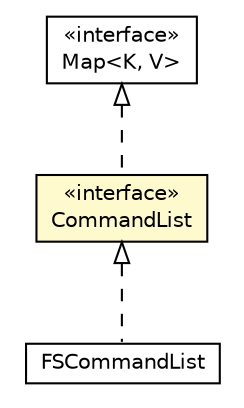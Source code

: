 #!/usr/local/bin/dot
#
# Class diagram 
# Generated by UMLGraph version 5.2 (http://www.umlgraph.org/)
#

digraph G {
	edge [fontname="Helvetica",fontsize=10,labelfontname="Helvetica",labelfontsize=10];
	node [fontname="Helvetica",fontsize=10,shape=plaintext];
	nodesep=0.25;
	ranksep=0.5;
	// it.unica.foresee.commandlists.FSCommandList
	c1718 [label=<<table title="it.unica.foresee.commandlists.FSCommandList" border="0" cellborder="1" cellspacing="0" cellpadding="2" port="p" href="../FSCommandList.html">
		<tr><td><table border="0" cellspacing="0" cellpadding="1">
<tr><td align="center" balign="center"> FSCommandList </td></tr>
		</table></td></tr>
		</table>>, fontname="Helvetica", fontcolor="black", fontsize=10.0];
	// it.unica.foresee.commandlists.interfaces.CommandList
	c1721 [label=<<table title="it.unica.foresee.commandlists.interfaces.CommandList" border="0" cellborder="1" cellspacing="0" cellpadding="2" port="p" bgcolor="lemonChiffon" href="./CommandList.html">
		<tr><td><table border="0" cellspacing="0" cellpadding="1">
<tr><td align="center" balign="center"> &#171;interface&#187; </td></tr>
<tr><td align="center" balign="center"> CommandList </td></tr>
		</table></td></tr>
		</table>>, fontname="Helvetica", fontcolor="black", fontsize=10.0];
	//it.unica.foresee.commandlists.FSCommandList implements it.unica.foresee.commandlists.interfaces.CommandList
	c1721:p -> c1718:p [dir=back,arrowtail=empty,style=dashed];
	//it.unica.foresee.commandlists.interfaces.CommandList implements java.util.Map<K, V>
	c1738:p -> c1721:p [dir=back,arrowtail=empty,style=dashed];
	// java.util.Map<K, V>
	c1738 [label=<<table title="java.util.Map" border="0" cellborder="1" cellspacing="0" cellpadding="2" port="p" href="http://java.sun.com/j2se/1.4.2/docs/api/java/util/Map.html">
		<tr><td><table border="0" cellspacing="0" cellpadding="1">
<tr><td align="center" balign="center"> &#171;interface&#187; </td></tr>
<tr><td align="center" balign="center"> Map&lt;K, V&gt; </td></tr>
		</table></td></tr>
		</table>>, fontname="Helvetica", fontcolor="black", fontsize=10.0];
}

